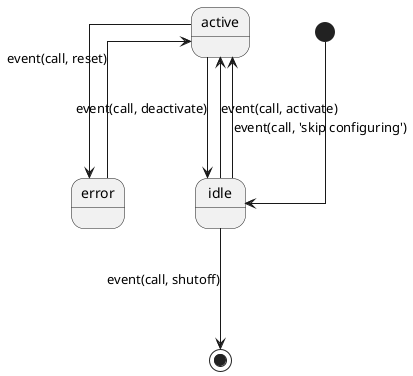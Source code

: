 @startuml Alarm
skinparam linetype polyline
skinparam linetype ortho
state active
state error
state idle

[*]  --->  idle
idle  --->  active : event(call, activate)
idle  --->  active : event(call, 'skip configuring')
error  --->  active : event(call, reset)
active  --->  idle : event(call, deactivate)
idle  --->  [*] : event(call, shutoff)
active  --->  error
@enduml
